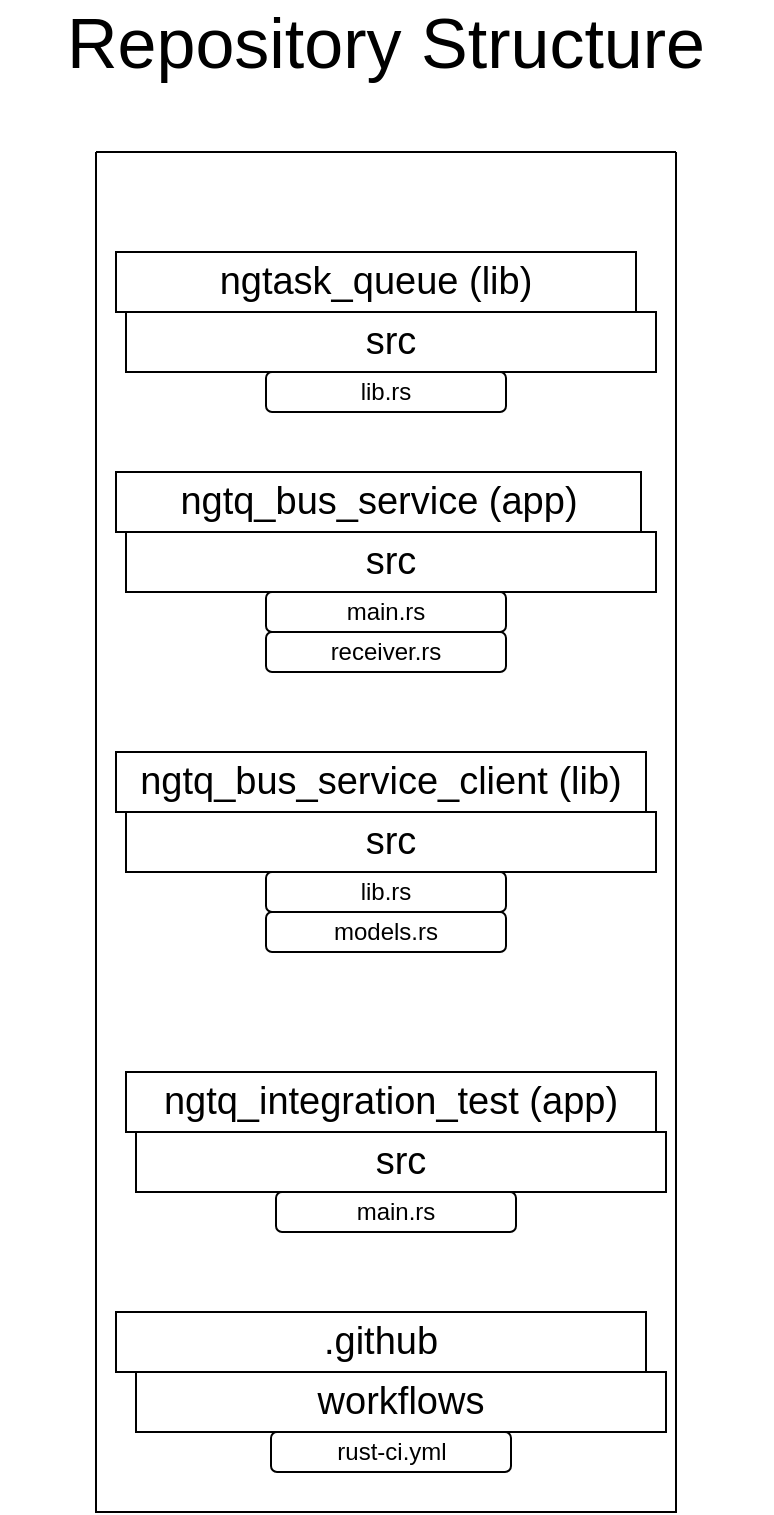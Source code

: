 <mxfile>
    <diagram id="W-KKUKJHsFXXwbt4PE3O" name="Repo Structure">
        <mxGraphModel dx="1140" dy="935" grid="1" gridSize="10" guides="1" tooltips="1" connect="1" arrows="1" fold="1" page="1" pageScale="1" pageWidth="827" pageHeight="1169" math="0" shadow="0">
            <root>
                <mxCell id="0"/>
                <mxCell id="1" parent="0"/>
                <mxCell id="g4gWo4g3Ovh9bc_p6kdW-1" value="" style="swimlane;startSize=0;" vertex="1" parent="1">
                    <mxGeometry x="269" y="80" width="290" height="680" as="geometry"/>
                </mxCell>
                <mxCell id="g4gWo4g3Ovh9bc_p6kdW-3" value="ngtask_queue (lib)" style="rounded=0;whiteSpace=wrap;html=1;fontSize=19;" vertex="1" parent="g4gWo4g3Ovh9bc_p6kdW-1">
                    <mxGeometry x="10" y="50" width="260" height="30" as="geometry"/>
                </mxCell>
                <mxCell id="g4gWo4g3Ovh9bc_p6kdW-5" value="ngtq_bus_service (app)" style="rounded=0;whiteSpace=wrap;html=1;fontSize=19;" vertex="1" parent="g4gWo4g3Ovh9bc_p6kdW-1">
                    <mxGeometry x="10" y="160" width="262.5" height="30" as="geometry"/>
                </mxCell>
                <mxCell id="g4gWo4g3Ovh9bc_p6kdW-6" value="ngtq_bus_service_client (lib)" style="rounded=0;whiteSpace=wrap;html=1;fontSize=19;" vertex="1" parent="g4gWo4g3Ovh9bc_p6kdW-1">
                    <mxGeometry x="10" y="300" width="265" height="30" as="geometry"/>
                </mxCell>
                <mxCell id="g4gWo4g3Ovh9bc_p6kdW-7" value="ngtq_integration_test (app)" style="rounded=0;whiteSpace=wrap;html=1;fontSize=19;" vertex="1" parent="g4gWo4g3Ovh9bc_p6kdW-1">
                    <mxGeometry x="15" y="460" width="265" height="30" as="geometry"/>
                </mxCell>
                <mxCell id="g4gWo4g3Ovh9bc_p6kdW-9" value=".github" style="rounded=0;whiteSpace=wrap;html=1;fontSize=19;" vertex="1" parent="g4gWo4g3Ovh9bc_p6kdW-1">
                    <mxGeometry x="10" y="580" width="265" height="30" as="geometry"/>
                </mxCell>
                <mxCell id="g4gWo4g3Ovh9bc_p6kdW-10" value="workflows" style="rounded=0;whiteSpace=wrap;html=1;fontSize=19;" vertex="1" parent="g4gWo4g3Ovh9bc_p6kdW-1">
                    <mxGeometry x="20" y="610" width="265" height="30" as="geometry"/>
                </mxCell>
                <mxCell id="g4gWo4g3Ovh9bc_p6kdW-11" value="rust-ci.yml" style="rounded=1;whiteSpace=wrap;html=1;" vertex="1" parent="g4gWo4g3Ovh9bc_p6kdW-1">
                    <mxGeometry x="87.5" y="640" width="120" height="20" as="geometry"/>
                </mxCell>
                <mxCell id="g4gWo4g3Ovh9bc_p6kdW-12" value="src" style="rounded=0;whiteSpace=wrap;html=1;fontSize=19;" vertex="1" parent="g4gWo4g3Ovh9bc_p6kdW-1">
                    <mxGeometry x="15" y="80" width="265" height="30" as="geometry"/>
                </mxCell>
                <mxCell id="g4gWo4g3Ovh9bc_p6kdW-13" value="lib.rs" style="rounded=1;whiteSpace=wrap;html=1;" vertex="1" parent="g4gWo4g3Ovh9bc_p6kdW-1">
                    <mxGeometry x="85" y="110" width="120" height="20" as="geometry"/>
                </mxCell>
                <mxCell id="g4gWo4g3Ovh9bc_p6kdW-14" value="src" style="rounded=0;whiteSpace=wrap;html=1;fontSize=19;" vertex="1" parent="g4gWo4g3Ovh9bc_p6kdW-1">
                    <mxGeometry x="15" y="190" width="265" height="30" as="geometry"/>
                </mxCell>
                <mxCell id="g4gWo4g3Ovh9bc_p6kdW-15" value="main.rs" style="rounded=1;whiteSpace=wrap;html=1;" vertex="1" parent="g4gWo4g3Ovh9bc_p6kdW-1">
                    <mxGeometry x="85" y="220" width="120" height="20" as="geometry"/>
                </mxCell>
                <mxCell id="g4gWo4g3Ovh9bc_p6kdW-16" value="receiver.rs" style="rounded=1;whiteSpace=wrap;html=1;" vertex="1" parent="g4gWo4g3Ovh9bc_p6kdW-1">
                    <mxGeometry x="85" y="240" width="120" height="20" as="geometry"/>
                </mxCell>
                <mxCell id="g4gWo4g3Ovh9bc_p6kdW-17" value="src" style="rounded=0;whiteSpace=wrap;html=1;fontSize=19;" vertex="1" parent="g4gWo4g3Ovh9bc_p6kdW-1">
                    <mxGeometry x="15" y="330" width="265" height="30" as="geometry"/>
                </mxCell>
                <mxCell id="g4gWo4g3Ovh9bc_p6kdW-18" value="lib.rs" style="rounded=1;whiteSpace=wrap;html=1;" vertex="1" parent="g4gWo4g3Ovh9bc_p6kdW-1">
                    <mxGeometry x="85" y="360" width="120" height="20" as="geometry"/>
                </mxCell>
                <mxCell id="g4gWo4g3Ovh9bc_p6kdW-19" value="models.rs" style="rounded=1;whiteSpace=wrap;html=1;" vertex="1" parent="g4gWo4g3Ovh9bc_p6kdW-1">
                    <mxGeometry x="85" y="380" width="120" height="20" as="geometry"/>
                </mxCell>
                <mxCell id="g4gWo4g3Ovh9bc_p6kdW-20" value="src" style="rounded=0;whiteSpace=wrap;html=1;fontSize=19;" vertex="1" parent="g4gWo4g3Ovh9bc_p6kdW-1">
                    <mxGeometry x="20" y="490" width="265" height="30" as="geometry"/>
                </mxCell>
                <mxCell id="g4gWo4g3Ovh9bc_p6kdW-21" value="main.rs" style="rounded=1;whiteSpace=wrap;html=1;" vertex="1" parent="g4gWo4g3Ovh9bc_p6kdW-1">
                    <mxGeometry x="90" y="520" width="120" height="20" as="geometry"/>
                </mxCell>
                <mxCell id="g4gWo4g3Ovh9bc_p6kdW-2" value="Repository Structure" style="text;html=1;align=center;verticalAlign=middle;whiteSpace=wrap;rounded=0;fontSize=35;" vertex="1" parent="1">
                    <mxGeometry x="221" y="10" width="386" height="30" as="geometry"/>
                </mxCell>
            </root>
        </mxGraphModel>
    </diagram>
    <diagram id="4IocFyRNs4yEuKWUfdgg" name="BusStructure">
        <mxGraphModel dx="969" dy="795" grid="1" gridSize="10" guides="1" tooltips="1" connect="1" arrows="1" fold="1" page="1" pageScale="1" pageWidth="850" pageHeight="1100" math="0" shadow="0">
            <root>
                <mxCell id="0"/>
                <mxCell id="1" parent="0"/>
                <mxCell id="2" value="Bus Structure" style="text;html=1;strokeColor=none;fillColor=none;align=center;verticalAlign=middle;whiteSpace=wrap;rounded=0;fontSize=25;" parent="1" vertex="1">
                    <mxGeometry x="367.5" y="30" width="200" height="40" as="geometry"/>
                </mxCell>
                <mxCell id="9" style="edgeStyle=none;html=1;entryX=0;entryY=0.25;entryDx=0;entryDy=0;fontSize=15;exitX=1;exitY=0.25;exitDx=0;exitDy=0;dashed=1;" parent="1" source="3" target="5" edge="1">
                    <mxGeometry relative="1" as="geometry"/>
                </mxCell>
                <mxCell id="3" value="BusHub" style="rounded=0;whiteSpace=wrap;html=1;fontSize=15;" parent="1" vertex="1">
                    <mxGeometry x="50" y="215" width="120" height="60" as="geometry"/>
                </mxCell>
                <mxCell id="4" value="" style="swimlane;startSize=0;fontSize=25;" parent="1" vertex="1">
                    <mxGeometry x="225" y="70" width="485" height="350" as="geometry"/>
                </mxCell>
                <mxCell id="11" style="edgeStyle=none;html=1;entryX=-0.008;entryY=0.357;entryDx=0;entryDy=0;entryPerimeter=0;fontSize=15;exitX=1;exitY=0.5;exitDx=0;exitDy=0;" parent="4" source="5" target="7" edge="1">
                    <mxGeometry relative="1" as="geometry">
                        <mxPoint x="163.75" y="205" as="sourcePoint"/>
                        <mxPoint x="315" y="212.5" as="targetPoint"/>
                        <Array as="points">
                            <mxPoint x="245" y="175"/>
                            <mxPoint x="245" y="220"/>
                        </Array>
                    </mxGeometry>
                </mxCell>
                <mxCell id="5" value="Receiver" style="rounded=1;whiteSpace=wrap;html=1;fontSize=15;" parent="4" vertex="1">
                    <mxGeometry x="55" y="145" width="145" height="60" as="geometry"/>
                </mxCell>
                <mxCell id="8" value="start" style="edgeStyle=none;html=1;entryX=0.5;entryY=0;entryDx=0;entryDy=0;fontSize=15;" parent="4" source="6" target="5" edge="1">
                    <mxGeometry x="-0.24" relative="1" as="geometry">
                        <Array as="points">
                            <mxPoint x="128" y="80"/>
                        </Array>
                        <mxPoint x="1" as="offset"/>
                    </mxGeometry>
                </mxCell>
                <mxCell id="6" value="Main" style="rounded=0;whiteSpace=wrap;html=1;fontSize=15;" parent="4" vertex="1">
                    <mxGeometry x="227.5" y="50" width="120" height="60" as="geometry"/>
                </mxCell>
                <mxCell id="12" style="edgeStyle=none;html=1;entryX=0.5;entryY=1;entryDx=0;entryDy=0;fontSize=15;" parent="4" source="7" target="5" edge="1">
                    <mxGeometry relative="1" as="geometry">
                        <Array as="points">
                            <mxPoint x="128" y="240"/>
                        </Array>
                    </mxGeometry>
                </mxCell>
                <mxCell id="7" value="NGTaskQueue" style="shape=cylinder3;whiteSpace=wrap;html=1;boundedLbl=1;backgroundOutline=1;size=15;fontSize=15;" parent="4" vertex="1">
                    <mxGeometry x="315" y="170" width="132.5" height="140" as="geometry"/>
                </mxCell>
                <mxCell id="10" style="edgeStyle=none;html=1;entryX=1;entryY=0.75;entryDx=0;entryDy=0;fontSize=15;exitX=0;exitY=0.75;exitDx=0;exitDy=0;dashed=1;" parent="1" source="5" target="3" edge="1">
                    <mxGeometry relative="1" as="geometry"/>
                </mxCell>
            </root>
        </mxGraphModel>
    </diagram>
    <diagram id="ZMu5YA2UOOWM_PKyy2Z7" name="Interactions">
        <mxGraphModel dx="969" dy="795" grid="1" gridSize="10" guides="1" tooltips="1" connect="1" arrows="1" fold="1" page="1" pageScale="1" pageWidth="827" pageHeight="1169" math="0" shadow="0">
            <root>
                <mxCell id="0"/>
                <mxCell id="1" parent="0"/>
                <mxCell id="N1dqbX8AtgRM5iKn_r-6-1" value="TaskQueue Structure" style="text;html=1;align=center;verticalAlign=middle;whiteSpace=wrap;rounded=0;fontSize=25;" parent="1" vertex="1">
                    <mxGeometry x="240" width="347" height="30" as="geometry"/>
                </mxCell>
                <mxCell id="N1dqbX8AtgRM5iKn_r-6-2" value="TaskQueue interfaces" style="text;html=1;align=center;verticalAlign=middle;whiteSpace=wrap;rounded=0;fontSize=20;" parent="1" vertex="1">
                    <mxGeometry x="290" y="60" width="245" height="30" as="geometry"/>
                </mxCell>
                <mxCell id="N1dqbX8AtgRM5iKn_r-6-3" value="push_id_task(task)" style="rounded=0;whiteSpace=wrap;html=1;fontSize=15;" parent="1" vertex="1">
                    <mxGeometry x="274.5" y="140" width="244.5" height="60" as="geometry"/>
                </mxCell>
                <mxCell id="N1dqbX8AtgRM5iKn_r-6-4" value="push_category_task(task)" style="rounded=0;whiteSpace=wrap;html=1;fontSize=15;" parent="1" vertex="1">
                    <mxGeometry x="274.5" y="240" width="244.5" height="60" as="geometry"/>
                </mxCell>
                <mxCell id="N1dqbX8AtgRM5iKn_r-6-5" value="pull_id_task(id)" style="rounded=0;whiteSpace=wrap;html=1;fontSize=15;" parent="1" vertex="1">
                    <mxGeometry x="274.5" y="340" width="244.5" height="60" as="geometry"/>
                </mxCell>
                <mxCell id="N1dqbX8AtgRM5iKn_r-6-6" value="pull_category_task(category)" style="rounded=0;whiteSpace=wrap;html=1;fontSize=15;" parent="1" vertex="1">
                    <mxGeometry x="274.5" y="435" width="244.5" height="60" as="geometry"/>
                </mxCell>
                <mxCell id="N1dqbX8AtgRM5iKn_r-6-8" value="Task" style="edgeStyle=none;html=1;entryX=0;entryY=0.5;entryDx=0;entryDy=0;fillColor=#1ba1e2;strokeColor=#006EAF;strokeWidth=2;exitX=1.004;exitY=0.471;exitDx=0;exitDy=0;exitPerimeter=0;" parent="1" source="N1dqbX8AtgRM5iKn_r-6-7" target="N1dqbX8AtgRM5iKn_r-6-3" edge="1">
                    <mxGeometry x="0.831" relative="1" as="geometry">
                        <Array as="points">
                            <mxPoint x="209" y="465"/>
                            <mxPoint x="209" y="170"/>
                        </Array>
                        <mxPoint as="offset"/>
                    </mxGeometry>
                </mxCell>
                <mxCell id="N1dqbX8AtgRM5iKn_r-6-9" value="Task" style="edgeStyle=none;html=1;entryX=0;entryY=0.5;entryDx=0;entryDy=0;fillColor=#1ba1e2;strokeColor=#006EAF;strokeWidth=2;exitX=1.005;exitY=0.472;exitDx=0;exitDy=0;exitPerimeter=0;" parent="1" source="N1dqbX8AtgRM5iKn_r-6-7" target="N1dqbX8AtgRM5iKn_r-6-4" edge="1">
                    <mxGeometry x="0.778" relative="1" as="geometry">
                        <Array as="points">
                            <mxPoint x="209" y="465"/>
                            <mxPoint x="209" y="270"/>
                        </Array>
                        <mxPoint as="offset"/>
                    </mxGeometry>
                </mxCell>
                <mxCell id="N1dqbX8AtgRM5iKn_r-6-10" value="Id" style="edgeStyle=none;html=1;entryX=0;entryY=0.25;entryDx=0;entryDy=0;fillColor=#1ba1e2;strokeColor=#006EAF;strokeWidth=2;fontSize=12;exitX=1.002;exitY=0.471;exitDx=0;exitDy=0;exitPerimeter=0;" parent="1" source="N1dqbX8AtgRM5iKn_r-6-7" target="N1dqbX8AtgRM5iKn_r-6-5" edge="1">
                    <mxGeometry x="0.698" relative="1" as="geometry">
                        <Array as="points">
                            <mxPoint x="209" y="465"/>
                            <mxPoint x="209" y="355"/>
                        </Array>
                        <mxPoint as="offset"/>
                    </mxGeometry>
                </mxCell>
                <mxCell id="N1dqbX8AtgRM5iKn_r-6-11" value="" style="edgeStyle=none;html=1;entryX=0;entryY=0.5;entryDx=0;entryDy=0;fillColor=#1ba1e2;strokeColor=#006EAF;strokeWidth=2;exitX=1.009;exitY=0.471;exitDx=0;exitDy=0;fontSize=18;exitPerimeter=0;" parent="1" source="N1dqbX8AtgRM5iKn_r-6-7" target="N1dqbX8AtgRM5iKn_r-6-6" edge="1">
                    <mxGeometry x="-0.522" y="25" relative="1" as="geometry">
                        <Array as="points"/>
                        <mxPoint as="offset"/>
                    </mxGeometry>
                </mxCell>
                <mxCell id="VwWREPRFmjBBCu5KusWI-20" value="Category" style="edgeLabel;html=1;align=center;verticalAlign=middle;resizable=0;points=[];" parent="N1dqbX8AtgRM5iKn_r-6-11" vertex="1" connectable="0">
                    <mxGeometry x="0.411" y="-1" relative="1" as="geometry">
                        <mxPoint x="-4" y="-1" as="offset"/>
                    </mxGeometry>
                </mxCell>
                <mxCell id="N1dqbX8AtgRM5iKn_r-6-7" value="&lt;span data-huuid=&quot;47937734108672431&quot;&gt;Application&lt;/span&gt;&amp;nbsp;layer" style="rounded=0;whiteSpace=wrap;html=1;" parent="1" vertex="1">
                    <mxGeometry x="29" y="160" width="120" height="650" as="geometry"/>
                </mxCell>
                <mxCell id="N1dqbX8AtgRM5iKn_r-6-16" value="payload" style="edgeStyle=none;html=1;entryX=1;entryY=0.75;entryDx=0;entryDy=0;fillColor=#008a00;strokeColor=#00FF00;strokeWidth=2;exitX=-0.006;exitY=0.364;exitDx=0;exitDy=0;exitPerimeter=0;" parent="1" source="N1dqbX8AtgRM5iKn_r-6-12" target="N1dqbX8AtgRM5iKn_r-6-5" edge="1">
                    <mxGeometry relative="1" as="geometry">
                        <mxPoint x="629" y="385" as="sourcePoint"/>
                    </mxGeometry>
                </mxCell>
                <mxCell id="N1dqbX8AtgRM5iKn_r-6-18" value="payload" style="edgeStyle=none;html=1;entryX=1;entryY=0.75;entryDx=0;entryDy=0;fillColor=#008a00;strokeColor=#00FF00;strokeWidth=2;exitX=0;exitY=0.5;exitDx=0;exitDy=0;exitPerimeter=0;" parent="1" source="N1dqbX8AtgRM5iKn_r-6-12" target="N1dqbX8AtgRM5iKn_r-6-6" edge="1">
                    <mxGeometry relative="1" as="geometry">
                        <mxPoint x="637" y="480" as="sourcePoint"/>
                    </mxGeometry>
                </mxCell>
                <mxCell id="N1dqbX8AtgRM5iKn_r-6-12" value="Queues" style="shape=cylinder3;whiteSpace=wrap;html=1;boundedLbl=1;backgroundOutline=1;size=15;" parent="1" vertex="1">
                    <mxGeometry x="639" y="130" width="160" height="700" as="geometry"/>
                </mxCell>
                <mxCell id="N1dqbX8AtgRM5iKn_r-6-13" style="edgeStyle=none;html=1;fillColor=#1ba1e2;strokeColor=#006EAF;strokeWidth=2;entryX=0;entryY=0.06;entryDx=0;entryDy=0;entryPerimeter=0;" parent="1" source="N1dqbX8AtgRM5iKn_r-6-3" target="N1dqbX8AtgRM5iKn_r-6-12" edge="1">
                    <mxGeometry relative="1" as="geometry">
                        <mxPoint x="599" y="283" as="targetPoint"/>
                        <Array as="points"/>
                    </mxGeometry>
                </mxCell>
                <mxCell id="N1dqbX8AtgRM5iKn_r-6-14" style="edgeStyle=none;html=1;fillColor=#1ba1e2;strokeColor=#006EAF;strokeWidth=2;entryX=0.001;entryY=0.2;entryDx=0;entryDy=0;entryPerimeter=0;" parent="1" target="N1dqbX8AtgRM5iKn_r-6-12" edge="1">
                    <mxGeometry relative="1" as="geometry">
                        <mxPoint x="638" y="310" as="targetPoint"/>
                        <Array as="points"/>
                        <mxPoint x="519" y="270" as="sourcePoint"/>
                    </mxGeometry>
                </mxCell>
                <mxCell id="N1dqbX8AtgRM5iKn_r-6-15" style="edgeStyle=none;html=1;exitX=1.001;exitY=0.343;exitDx=0;exitDy=0;fillColor=#1ba1e2;strokeColor=#006EAF;strokeWidth=2;exitPerimeter=0;" parent="1" source="N1dqbX8AtgRM5iKn_r-6-5" edge="1">
                    <mxGeometry relative="1" as="geometry">
                        <mxPoint x="639" y="360" as="targetPoint"/>
                    </mxGeometry>
                </mxCell>
                <mxCell id="N1dqbX8AtgRM5iKn_r-6-17" style="edgeStyle=none;html=1;exitX=0.999;exitY=0.324;exitDx=0;exitDy=0;fillColor=#1ba1e2;strokeColor=#006EAF;strokeWidth=2;exitPerimeter=0;" parent="1" source="N1dqbX8AtgRM5iKn_r-6-6" edge="1">
                    <mxGeometry relative="1" as="geometry">
                        <Array as="points"/>
                        <mxPoint x="639" y="454" as="targetPoint"/>
                    </mxGeometry>
                </mxCell>
                <mxCell id="N1dqbX8AtgRM5iKn_r-6-20" style="edgeStyle=none;html=1;fillColor=#008a00;strokeColor=#00FF00;strokeWidth=2;exitX=0;exitY=0.5;exitDx=0;exitDy=0;" parent="1" source="N1dqbX8AtgRM5iKn_r-6-5" edge="1">
                    <mxGeometry relative="1" as="geometry">
                        <mxPoint x="269" y="375" as="sourcePoint"/>
                        <mxPoint x="152" y="370" as="targetPoint"/>
                    </mxGeometry>
                </mxCell>
                <mxCell id="N1dqbX8AtgRM5iKn_r-6-21" style="edgeStyle=none;html=1;fillColor=#008a00;strokeColor=#00FF00;strokeWidth=2;exitX=0;exitY=0.75;exitDx=0;exitDy=0;" parent="1" source="N1dqbX8AtgRM5iKn_r-6-6" edge="1">
                    <mxGeometry relative="1" as="geometry">
                        <Array as="points"/>
                        <mxPoint x="149" y="480" as="targetPoint"/>
                    </mxGeometry>
                </mxCell>
                <mxCell id="VwWREPRFmjBBCu5KusWI-1" value="get_id_queue_len()" style="rounded=0;whiteSpace=wrap;html=1;fontSize=15;" parent="1" vertex="1">
                    <mxGeometry x="274.5" y="540" width="244.5" height="60" as="geometry"/>
                </mxCell>
                <mxCell id="VwWREPRFmjBBCu5KusWI-2" value="get_category_queue_len(category)" style="rounded=0;whiteSpace=wrap;html=1;fontSize=15;" parent="1" vertex="1">
                    <mxGeometry x="274.5" y="640" width="249" height="60" as="geometry"/>
                </mxCell>
                <mxCell id="VwWREPRFmjBBCu5KusWI-4" value="get_category_queue(category)" style="rounded=0;whiteSpace=wrap;html=1;fontSize=15;" parent="1" vertex="1">
                    <mxGeometry x="274.5" y="740" width="249" height="60" as="geometry"/>
                </mxCell>
                <mxCell id="VwWREPRFmjBBCu5KusWI-6" style="edgeStyle=none;html=1;entryX=0;entryY=0.5;entryDx=0;entryDy=0;fillColor=#1ba1e2;strokeColor=#006EAF;strokeWidth=2;fontSize=30;exitX=1.002;exitY=0.472;exitDx=0;exitDy=0;exitPerimeter=0;" parent="1" source="N1dqbX8AtgRM5iKn_r-6-7" target="VwWREPRFmjBBCu5KusWI-1" edge="1">
                    <mxGeometry relative="1" as="geometry">
                        <Array as="points">
                            <mxPoint x="209" y="465"/>
                            <mxPoint x="209" y="570"/>
                        </Array>
                        <mxPoint x="159" y="475" as="sourcePoint"/>
                        <mxPoint x="285" y="365" as="targetPoint"/>
                    </mxGeometry>
                </mxCell>
                <mxCell id="VwWREPRFmjBBCu5KusWI-7" style="edgeStyle=none;html=1;fillColor=#1ba1e2;strokeColor=#006EAF;strokeWidth=2;fontSize=30;exitX=1.004;exitY=0.471;exitDx=0;exitDy=0;entryX=0;entryY=0.5;entryDx=0;entryDy=0;exitPerimeter=0;" parent="1" source="N1dqbX8AtgRM5iKn_r-6-7" target="VwWREPRFmjBBCu5KusWI-4" edge="1">
                    <mxGeometry relative="1" as="geometry">
                        <Array as="points">
                            <mxPoint x="209" y="465"/>
                            <mxPoint x="209" y="770"/>
                        </Array>
                        <mxPoint x="169" y="517.5" as="sourcePoint"/>
                        <mxPoint x="199" y="740" as="targetPoint"/>
                    </mxGeometry>
                </mxCell>
                <mxCell id="VwWREPRFmjBBCu5KusWI-23" value="Category" style="edgeLabel;html=1;align=center;verticalAlign=middle;resizable=0;points=[];" parent="VwWREPRFmjBBCu5KusWI-7" vertex="1" connectable="0">
                    <mxGeometry x="0.819" relative="1" as="geometry">
                        <mxPoint as="offset"/>
                    </mxGeometry>
                </mxCell>
                <mxCell id="VwWREPRFmjBBCu5KusWI-8" style="edgeStyle=none;html=1;entryX=0.018;entryY=0.5;entryDx=0;entryDy=0;fillColor=#1ba1e2;strokeColor=#006EAF;strokeWidth=2;fontSize=30;exitX=0.996;exitY=0.472;exitDx=0;exitDy=0;entryPerimeter=0;exitPerimeter=0;" parent="1" source="N1dqbX8AtgRM5iKn_r-6-7" target="VwWREPRFmjBBCu5KusWI-2" edge="1">
                    <mxGeometry relative="1" as="geometry">
                        <Array as="points">
                            <mxPoint x="209" y="465"/>
                            <mxPoint x="209" y="670"/>
                        </Array>
                        <mxPoint x="159" y="475" as="sourcePoint"/>
                        <mxPoint x="285" y="680" as="targetPoint"/>
                    </mxGeometry>
                </mxCell>
                <mxCell id="VwWREPRFmjBBCu5KusWI-10" style="edgeStyle=none;html=1;entryX=0.004;entryY=0.403;entryDx=0;entryDy=0;entryPerimeter=0;exitX=1;exitY=0.25;exitDx=0;exitDy=0;fillColor=#1ba1e2;strokeColor=#006EAF;strokeWidth=2;" parent="1" edge="1">
                    <mxGeometry relative="1" as="geometry">
                        <Array as="points"/>
                        <mxPoint x="519" y="560" as="sourcePoint"/>
                        <mxPoint x="640" y="560" as="targetPoint"/>
                    </mxGeometry>
                </mxCell>
                <mxCell id="VwWREPRFmjBBCu5KusWI-11" style="edgeStyle=none;html=1;entryX=0.004;entryY=0.403;entryDx=0;entryDy=0;entryPerimeter=0;exitX=1;exitY=0.25;exitDx=0;exitDy=0;fillColor=#1ba1e2;strokeColor=#006EAF;strokeWidth=2;" parent="1" edge="1">
                    <mxGeometry relative="1" as="geometry">
                        <Array as="points"/>
                        <mxPoint x="523.5" y="660" as="sourcePoint"/>
                        <mxPoint x="644.5" y="660" as="targetPoint"/>
                    </mxGeometry>
                </mxCell>
                <mxCell id="VwWREPRFmjBBCu5KusWI-12" style="edgeStyle=none;html=1;entryX=0.004;entryY=0.403;entryDx=0;entryDy=0;entryPerimeter=0;exitX=1;exitY=0.25;exitDx=0;exitDy=0;fillColor=#1ba1e2;strokeColor=#006EAF;strokeWidth=2;" parent="1" edge="1">
                    <mxGeometry relative="1" as="geometry">
                        <Array as="points"/>
                        <mxPoint x="523.5" y="760" as="sourcePoint"/>
                        <mxPoint x="644.5" y="760" as="targetPoint"/>
                    </mxGeometry>
                </mxCell>
                <mxCell id="VwWREPRFmjBBCu5KusWI-13" value="usize" style="edgeStyle=none;html=1;entryX=1;entryY=0.75;entryDx=0;entryDy=0;fillColor=#008a00;strokeColor=#00FF00;strokeWidth=2;exitX=-0.002;exitY=0.643;exitDx=0;exitDy=0;exitPerimeter=0;" parent="1" source="N1dqbX8AtgRM5iKn_r-6-12" edge="1">
                    <mxGeometry relative="1" as="geometry">
                        <mxPoint x="637" y="580" as="sourcePoint"/>
                        <mxPoint x="519" y="580" as="targetPoint"/>
                    </mxGeometry>
                </mxCell>
                <mxCell id="VwWREPRFmjBBCu5KusWI-14" value="usize" style="edgeStyle=none;html=1;entryX=1;entryY=0.75;entryDx=0;entryDy=0;fillColor=#008a00;strokeColor=#00FF00;strokeWidth=2;" parent="1" edge="1">
                    <mxGeometry relative="1" as="geometry">
                        <mxPoint x="639" y="680" as="sourcePoint"/>
                        <mxPoint x="521" y="680" as="targetPoint"/>
                    </mxGeometry>
                </mxCell>
                <mxCell id="VwWREPRFmjBBCu5KusWI-15" value="Queue" style="edgeStyle=none;html=1;entryX=1;entryY=0.75;entryDx=0;entryDy=0;fillColor=#008a00;strokeColor=#00FF00;strokeWidth=2;" parent="1" edge="1">
                    <mxGeometry relative="1" as="geometry">
                        <mxPoint x="639" y="780" as="sourcePoint"/>
                        <mxPoint x="523.5" y="780" as="targetPoint"/>
                    </mxGeometry>
                </mxCell>
                <mxCell id="VwWREPRFmjBBCu5KusWI-17" style="edgeStyle=none;html=1;fillColor=#008a00;strokeColor=#00FF00;strokeWidth=2;exitX=0;exitY=0.75;exitDx=0;exitDy=0;" parent="1" edge="1">
                    <mxGeometry relative="1" as="geometry">
                        <Array as="points"/>
                        <mxPoint x="274.5" y="590" as="sourcePoint"/>
                        <mxPoint x="148.5" y="590" as="targetPoint"/>
                    </mxGeometry>
                </mxCell>
                <mxCell id="VwWREPRFmjBBCu5KusWI-18" style="edgeStyle=none;html=1;fillColor=#008a00;strokeColor=#00FF00;strokeWidth=2;exitX=0;exitY=0.75;exitDx=0;exitDy=0;" parent="1" edge="1">
                    <mxGeometry relative="1" as="geometry">
                        <Array as="points"/>
                        <mxPoint x="274.5" y="690" as="sourcePoint"/>
                        <mxPoint x="148.5" y="690" as="targetPoint"/>
                    </mxGeometry>
                </mxCell>
                <mxCell id="VwWREPRFmjBBCu5KusWI-19" style="edgeStyle=none;html=1;fillColor=#008a00;strokeColor=#00FF00;strokeWidth=2;exitX=0;exitY=0.75;exitDx=0;exitDy=0;" parent="1" edge="1">
                    <mxGeometry relative="1" as="geometry">
                        <Array as="points"/>
                        <mxPoint x="274.5" y="790" as="sourcePoint"/>
                        <mxPoint x="148.5" y="790" as="targetPoint"/>
                    </mxGeometry>
                </mxCell>
            </root>
        </mxGraphModel>
    </diagram>
</mxfile>